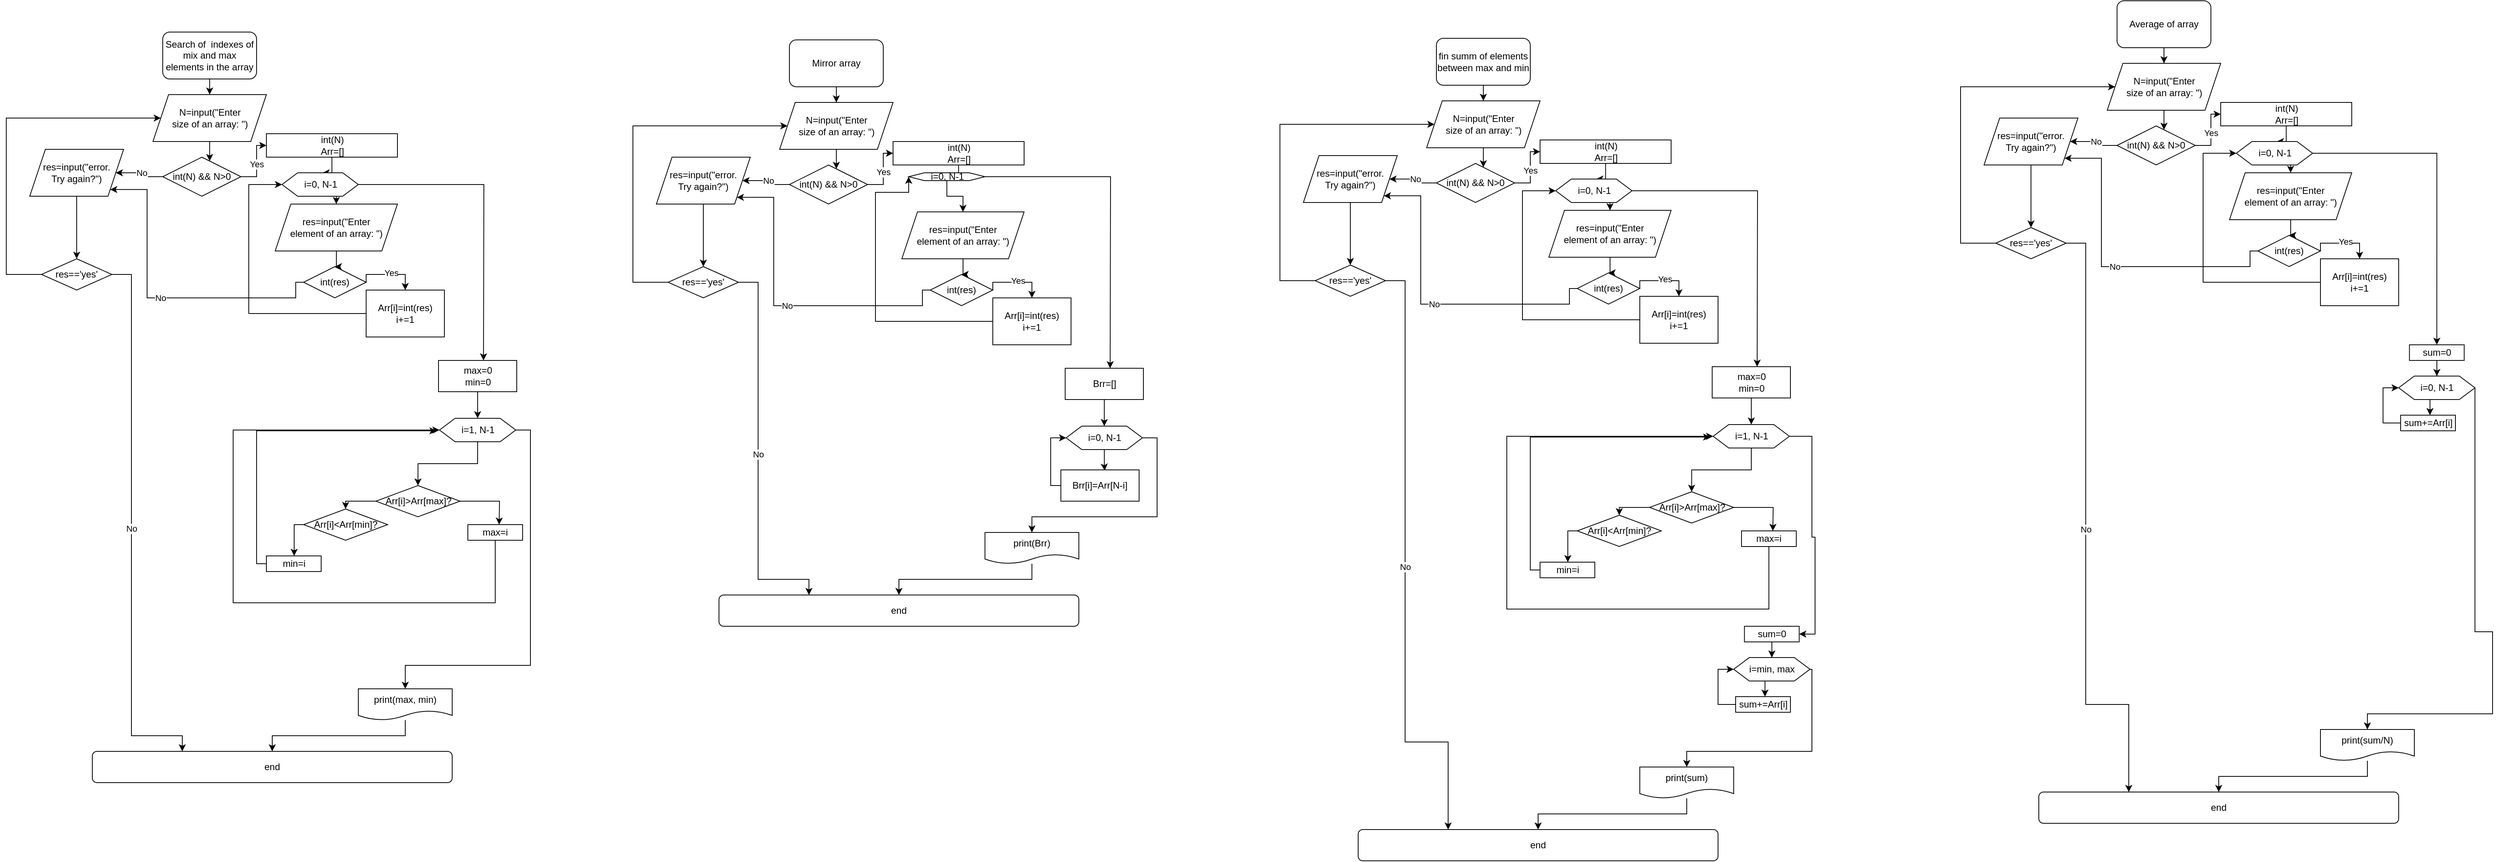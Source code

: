 <mxfile version="20.0.4" type="github">
  <diagram id="_PqSA9Pv_snBcvRDJ_t1" name="Page-1">
    <mxGraphModel dx="462" dy="904" grid="1" gridSize="10" guides="1" tooltips="1" connect="1" arrows="1" fold="1" page="1" pageScale="1" pageWidth="827" pageHeight="1169" math="0" shadow="0">
      <root>
        <mxCell id="0" />
        <mxCell id="1" parent="0" />
        <mxCell id="c1LPF4VAhOiQwFTTLrdH-11" style="edgeStyle=orthogonalEdgeStyle;rounded=0;orthogonalLoop=1;jettySize=auto;html=1;entryX=0.5;entryY=0;entryDx=0;entryDy=0;" edge="1" parent="1" source="c1LPF4VAhOiQwFTTLrdH-1" target="c1LPF4VAhOiQwFTTLrdH-2">
          <mxGeometry relative="1" as="geometry" />
        </mxCell>
        <mxCell id="c1LPF4VAhOiQwFTTLrdH-1" value="Search of&amp;nbsp; indexes of mix and max elements in the array" style="rounded=1;whiteSpace=wrap;html=1;" vertex="1" parent="1">
          <mxGeometry x="282" y="60" width="120" height="60" as="geometry" />
        </mxCell>
        <mxCell id="c1LPF4VAhOiQwFTTLrdH-6" value="" style="edgeStyle=orthogonalEdgeStyle;rounded=0;orthogonalLoop=1;jettySize=auto;html=1;" edge="1" parent="1" source="c1LPF4VAhOiQwFTTLrdH-2" target="c1LPF4VAhOiQwFTTLrdH-5">
          <mxGeometry relative="1" as="geometry">
            <Array as="points">
              <mxPoint x="342" y="210" />
              <mxPoint x="342" y="210" />
            </Array>
          </mxGeometry>
        </mxCell>
        <mxCell id="c1LPF4VAhOiQwFTTLrdH-2" value="N=input(&quot;Enter &lt;br&gt;size of an array: &quot;)" style="shape=parallelogram;perimeter=parallelogramPerimeter;whiteSpace=wrap;html=1;fixedSize=1;" vertex="1" parent="1">
          <mxGeometry x="269.5" y="140" width="145" height="60" as="geometry" />
        </mxCell>
        <mxCell id="c1LPF4VAhOiQwFTTLrdH-9" style="edgeStyle=orthogonalEdgeStyle;rounded=0;orthogonalLoop=1;jettySize=auto;html=1;entryX=0.5;entryY=0;entryDx=0;entryDy=0;" edge="1" parent="1" source="c1LPF4VAhOiQwFTTLrdH-3" target="c1LPF4VAhOiQwFTTLrdH-4">
          <mxGeometry relative="1" as="geometry" />
        </mxCell>
        <mxCell id="c1LPF4VAhOiQwFTTLrdH-3" value="res=input(&quot;error. &lt;br&gt;Try again?&quot;)" style="shape=parallelogram;perimeter=parallelogramPerimeter;whiteSpace=wrap;html=1;fixedSize=1;" vertex="1" parent="1">
          <mxGeometry x="112" y="210" width="120" height="60" as="geometry" />
        </mxCell>
        <mxCell id="c1LPF4VAhOiQwFTTLrdH-10" style="edgeStyle=orthogonalEdgeStyle;rounded=0;orthogonalLoop=1;jettySize=auto;html=1;entryX=0;entryY=0.5;entryDx=0;entryDy=0;" edge="1" parent="1" source="c1LPF4VAhOiQwFTTLrdH-4" target="c1LPF4VAhOiQwFTTLrdH-2">
          <mxGeometry relative="1" as="geometry">
            <Array as="points">
              <mxPoint x="82" y="370" />
              <mxPoint x="82" y="170" />
            </Array>
          </mxGeometry>
        </mxCell>
        <mxCell id="c1LPF4VAhOiQwFTTLrdH-63" value="No" style="edgeStyle=orthogonalEdgeStyle;rounded=0;orthogonalLoop=1;jettySize=auto;html=1;entryX=0.25;entryY=0;entryDx=0;entryDy=0;exitX=1;exitY=0.5;exitDx=0;exitDy=0;" edge="1" parent="1" source="c1LPF4VAhOiQwFTTLrdH-4" target="c1LPF4VAhOiQwFTTLrdH-60">
          <mxGeometry relative="1" as="geometry">
            <mxPoint x="242.0" y="940" as="targetPoint" />
            <Array as="points">
              <mxPoint x="242" y="370" />
              <mxPoint x="242" y="960" />
            </Array>
          </mxGeometry>
        </mxCell>
        <mxCell id="c1LPF4VAhOiQwFTTLrdH-4" value="res==&#39;yes&#39;" style="rhombus;whiteSpace=wrap;html=1;" vertex="1" parent="1">
          <mxGeometry x="127" y="350" width="90" height="40" as="geometry" />
        </mxCell>
        <mxCell id="c1LPF4VAhOiQwFTTLrdH-7" value="No" style="edgeStyle=orthogonalEdgeStyle;rounded=0;orthogonalLoop=1;jettySize=auto;html=1;entryX=1;entryY=0.5;entryDx=0;entryDy=0;" edge="1" parent="1" source="c1LPF4VAhOiQwFTTLrdH-5" target="c1LPF4VAhOiQwFTTLrdH-3">
          <mxGeometry relative="1" as="geometry" />
        </mxCell>
        <mxCell id="c1LPF4VAhOiQwFTTLrdH-13" value="Yes" style="edgeStyle=orthogonalEdgeStyle;rounded=0;orthogonalLoop=1;jettySize=auto;html=1;entryX=0;entryY=0.5;entryDx=0;entryDy=0;" edge="1" parent="1" source="c1LPF4VAhOiQwFTTLrdH-5" target="c1LPF4VAhOiQwFTTLrdH-12">
          <mxGeometry relative="1" as="geometry" />
        </mxCell>
        <mxCell id="c1LPF4VAhOiQwFTTLrdH-5" value="int(N) &amp;amp;&amp;amp; N&amp;gt;0" style="rhombus;whiteSpace=wrap;html=1;" vertex="1" parent="1">
          <mxGeometry x="282" y="220" width="100" height="50" as="geometry" />
        </mxCell>
        <mxCell id="c1LPF4VAhOiQwFTTLrdH-46" style="edgeStyle=orthogonalEdgeStyle;rounded=0;orthogonalLoop=1;jettySize=auto;html=1;entryX=0.531;entryY=0.032;entryDx=0;entryDy=0;entryPerimeter=0;" edge="1" parent="1" source="c1LPF4VAhOiQwFTTLrdH-12" target="c1LPF4VAhOiQwFTTLrdH-45">
          <mxGeometry relative="1" as="geometry" />
        </mxCell>
        <mxCell id="c1LPF4VAhOiQwFTTLrdH-12" value="int(N)&lt;br&gt;Arr=[]" style="rounded=0;whiteSpace=wrap;html=1;" vertex="1" parent="1">
          <mxGeometry x="414.5" y="190" width="167.5" height="30" as="geometry" />
        </mxCell>
        <mxCell id="c1LPF4VAhOiQwFTTLrdH-23" value="" style="edgeStyle=orthogonalEdgeStyle;rounded=0;orthogonalLoop=1;jettySize=auto;html=1;" edge="1" parent="1" source="c1LPF4VAhOiQwFTTLrdH-15" target="c1LPF4VAhOiQwFTTLrdH-22">
          <mxGeometry relative="1" as="geometry" />
        </mxCell>
        <mxCell id="c1LPF4VAhOiQwFTTLrdH-15" value="res=input(&quot;Enter &lt;br&gt;element of an array: &quot;)" style="shape=parallelogram;perimeter=parallelogramPerimeter;whiteSpace=wrap;html=1;fixedSize=1;" vertex="1" parent="1">
          <mxGeometry x="425.75" y="280" width="156.25" height="60" as="geometry" />
        </mxCell>
        <mxCell id="c1LPF4VAhOiQwFTTLrdH-29" style="edgeStyle=orthogonalEdgeStyle;rounded=0;orthogonalLoop=1;jettySize=auto;html=1;entryX=0.5;entryY=0;entryDx=0;entryDy=0;exitX=1;exitY=0.5;exitDx=0;exitDy=0;" edge="1" parent="1" source="c1LPF4VAhOiQwFTTLrdH-22" target="c1LPF4VAhOiQwFTTLrdH-27">
          <mxGeometry relative="1" as="geometry">
            <Array as="points">
              <mxPoint x="542" y="370" />
              <mxPoint x="592" y="370" />
            </Array>
          </mxGeometry>
        </mxCell>
        <mxCell id="c1LPF4VAhOiQwFTTLrdH-41" value="Yes" style="edgeLabel;html=1;align=center;verticalAlign=middle;resizable=0;points=[];" vertex="1" connectable="0" parent="c1LPF4VAhOiQwFTTLrdH-29">
          <mxGeometry x="0.071" y="3" relative="1" as="geometry">
            <mxPoint x="-1" y="1" as="offset" />
          </mxGeometry>
        </mxCell>
        <mxCell id="c1LPF4VAhOiQwFTTLrdH-40" value="No" style="edgeStyle=orthogonalEdgeStyle;rounded=0;orthogonalLoop=1;jettySize=auto;html=1;entryX=1;entryY=1;entryDx=0;entryDy=0;exitX=0;exitY=0.5;exitDx=0;exitDy=0;" edge="1" parent="1" source="c1LPF4VAhOiQwFTTLrdH-22" target="c1LPF4VAhOiQwFTTLrdH-3">
          <mxGeometry relative="1" as="geometry">
            <Array as="points">
              <mxPoint x="452" y="380" />
              <mxPoint x="452" y="400" />
              <mxPoint x="262" y="400" />
              <mxPoint x="262" y="261" />
            </Array>
          </mxGeometry>
        </mxCell>
        <mxCell id="c1LPF4VAhOiQwFTTLrdH-22" value="int(res)" style="rhombus;whiteSpace=wrap;html=1;" vertex="1" parent="1">
          <mxGeometry x="462" y="360" width="80" height="40" as="geometry" />
        </mxCell>
        <mxCell id="c1LPF4VAhOiQwFTTLrdH-31" value="" style="edgeStyle=orthogonalEdgeStyle;rounded=0;orthogonalLoop=1;jettySize=auto;html=1;entryX=0;entryY=0.5;entryDx=0;entryDy=0;" edge="1" parent="1" source="c1LPF4VAhOiQwFTTLrdH-27" target="c1LPF4VAhOiQwFTTLrdH-45">
          <mxGeometry relative="1" as="geometry">
            <mxPoint x="654.5" y="460.0" as="targetPoint" />
            <Array as="points">
              <mxPoint x="392" y="420" />
              <mxPoint x="392" y="255" />
            </Array>
          </mxGeometry>
        </mxCell>
        <mxCell id="c1LPF4VAhOiQwFTTLrdH-27" value="Arr[i]=int(res)&lt;br&gt;i+=1" style="rounded=0;whiteSpace=wrap;html=1;" vertex="1" parent="1">
          <mxGeometry x="542" y="390" width="100" height="60" as="geometry" />
        </mxCell>
        <mxCell id="c1LPF4VAhOiQwFTTLrdH-38" style="edgeStyle=orthogonalEdgeStyle;rounded=0;orthogonalLoop=1;jettySize=auto;html=1;entryX=0.5;entryY=0;entryDx=0;entryDy=0;exitX=0.5;exitY=1;exitDx=0;exitDy=0;" edge="1" parent="1" source="c1LPF4VAhOiQwFTTLrdH-50" target="c1LPF4VAhOiQwFTTLrdH-34">
          <mxGeometry relative="1" as="geometry">
            <mxPoint x="594.471" y="590.0" as="sourcePoint" />
          </mxGeometry>
        </mxCell>
        <mxCell id="c1LPF4VAhOiQwFTTLrdH-52" style="edgeStyle=orthogonalEdgeStyle;rounded=0;orthogonalLoop=1;jettySize=auto;html=1;" edge="1" parent="1" source="c1LPF4VAhOiQwFTTLrdH-34">
          <mxGeometry relative="1" as="geometry">
            <mxPoint x="712.0" y="690.0" as="targetPoint" />
          </mxGeometry>
        </mxCell>
        <mxCell id="c1LPF4VAhOiQwFTTLrdH-56" style="edgeStyle=orthogonalEdgeStyle;rounded=0;orthogonalLoop=1;jettySize=auto;html=1;entryX=0.5;entryY=0;entryDx=0;entryDy=0;" edge="1" parent="1" source="c1LPF4VAhOiQwFTTLrdH-34" target="c1LPF4VAhOiQwFTTLrdH-54">
          <mxGeometry relative="1" as="geometry">
            <Array as="points">
              <mxPoint x="516" y="660" />
            </Array>
          </mxGeometry>
        </mxCell>
        <mxCell id="c1LPF4VAhOiQwFTTLrdH-34" value="Arr[i]&amp;gt;Arr[max]?" style="rhombus;whiteSpace=wrap;html=1;" vertex="1" parent="1">
          <mxGeometry x="554.5" y="640" width="107.5" height="40" as="geometry" />
        </mxCell>
        <mxCell id="c1LPF4VAhOiQwFTTLrdH-51" style="edgeStyle=orthogonalEdgeStyle;rounded=0;orthogonalLoop=1;jettySize=auto;html=1;entryX=0.5;entryY=0;entryDx=0;entryDy=0;" edge="1" parent="1" source="c1LPF4VAhOiQwFTTLrdH-35" target="c1LPF4VAhOiQwFTTLrdH-50">
          <mxGeometry relative="1" as="geometry" />
        </mxCell>
        <mxCell id="c1LPF4VAhOiQwFTTLrdH-35" value="max=0&lt;br&gt;min=0" style="rounded=0;whiteSpace=wrap;html=1;" vertex="1" parent="1">
          <mxGeometry x="634.5" y="480" width="100" height="40" as="geometry" />
        </mxCell>
        <mxCell id="c1LPF4VAhOiQwFTTLrdH-48" style="edgeStyle=orthogonalEdgeStyle;rounded=0;orthogonalLoop=1;jettySize=auto;html=1;entryX=0.5;entryY=0;entryDx=0;entryDy=0;exitX=0.5;exitY=1;exitDx=0;exitDy=0;" edge="1" parent="1" source="c1LPF4VAhOiQwFTTLrdH-45" target="c1LPF4VAhOiQwFTTLrdH-15">
          <mxGeometry relative="1" as="geometry" />
        </mxCell>
        <mxCell id="c1LPF4VAhOiQwFTTLrdH-49" style="edgeStyle=orthogonalEdgeStyle;rounded=0;orthogonalLoop=1;jettySize=auto;html=1;" edge="1" parent="1" source="c1LPF4VAhOiQwFTTLrdH-45">
          <mxGeometry relative="1" as="geometry">
            <mxPoint x="692.0" y="480.0" as="targetPoint" />
          </mxGeometry>
        </mxCell>
        <mxCell id="c1LPF4VAhOiQwFTTLrdH-45" value="i=0, N-1" style="shape=hexagon;perimeter=hexagonPerimeter2;whiteSpace=wrap;html=1;fixedSize=1;" vertex="1" parent="1">
          <mxGeometry x="434.5" y="240" width="97.5" height="30" as="geometry" />
        </mxCell>
        <mxCell id="c1LPF4VAhOiQwFTTLrdH-62" style="edgeStyle=orthogonalEdgeStyle;rounded=0;orthogonalLoop=1;jettySize=auto;html=1;entryX=0.5;entryY=0;entryDx=0;entryDy=0;" edge="1" parent="1" source="c1LPF4VAhOiQwFTTLrdH-50" target="c1LPF4VAhOiQwFTTLrdH-61">
          <mxGeometry relative="1" as="geometry">
            <Array as="points">
              <mxPoint x="752" y="569" />
              <mxPoint x="752" y="870" />
            </Array>
          </mxGeometry>
        </mxCell>
        <mxCell id="c1LPF4VAhOiQwFTTLrdH-50" value="i=1, N-1" style="shape=hexagon;perimeter=hexagonPerimeter2;whiteSpace=wrap;html=1;fixedSize=1;" vertex="1" parent="1">
          <mxGeometry x="635.75" y="554" width="97.5" height="30" as="geometry" />
        </mxCell>
        <mxCell id="c1LPF4VAhOiQwFTTLrdH-58" style="edgeStyle=orthogonalEdgeStyle;rounded=0;orthogonalLoop=1;jettySize=auto;html=1;entryX=0;entryY=0.5;entryDx=0;entryDy=0;" edge="1" parent="1" source="c1LPF4VAhOiQwFTTLrdH-53" target="c1LPF4VAhOiQwFTTLrdH-50">
          <mxGeometry relative="1" as="geometry">
            <Array as="points">
              <mxPoint x="707" y="790" />
              <mxPoint x="372" y="790" />
              <mxPoint x="372" y="569" />
            </Array>
          </mxGeometry>
        </mxCell>
        <mxCell id="c1LPF4VAhOiQwFTTLrdH-53" value="max=i" style="rounded=0;whiteSpace=wrap;html=1;" vertex="1" parent="1">
          <mxGeometry x="672" y="690" width="70" height="20" as="geometry" />
        </mxCell>
        <mxCell id="c1LPF4VAhOiQwFTTLrdH-57" style="edgeStyle=orthogonalEdgeStyle;rounded=0;orthogonalLoop=1;jettySize=auto;html=1;entryX=0.5;entryY=0;entryDx=0;entryDy=0;" edge="1" parent="1" source="c1LPF4VAhOiQwFTTLrdH-54" target="c1LPF4VAhOiQwFTTLrdH-55">
          <mxGeometry relative="1" as="geometry">
            <Array as="points">
              <mxPoint x="450" y="690" />
              <mxPoint x="450" y="730" />
            </Array>
          </mxGeometry>
        </mxCell>
        <mxCell id="c1LPF4VAhOiQwFTTLrdH-54" value="Arr[i]&amp;lt;Arr[min]?" style="rhombus;whiteSpace=wrap;html=1;" vertex="1" parent="1">
          <mxGeometry x="462" y="670" width="107.5" height="40" as="geometry" />
        </mxCell>
        <mxCell id="c1LPF4VAhOiQwFTTLrdH-59" style="edgeStyle=orthogonalEdgeStyle;rounded=0;orthogonalLoop=1;jettySize=auto;html=1;" edge="1" parent="1" source="c1LPF4VAhOiQwFTTLrdH-55">
          <mxGeometry relative="1" as="geometry">
            <mxPoint x="632" y="570" as="targetPoint" />
            <Array as="points">
              <mxPoint x="402" y="740" />
              <mxPoint x="402" y="570" />
            </Array>
          </mxGeometry>
        </mxCell>
        <mxCell id="c1LPF4VAhOiQwFTTLrdH-55" value="min=i" style="rounded=0;whiteSpace=wrap;html=1;" vertex="1" parent="1">
          <mxGeometry x="414.5" y="730" width="70" height="20" as="geometry" />
        </mxCell>
        <mxCell id="c1LPF4VAhOiQwFTTLrdH-60" value="end" style="rounded=1;whiteSpace=wrap;html=1;fontSize=12;glass=0;strokeWidth=1;shadow=0;" vertex="1" parent="1">
          <mxGeometry x="192" y="980" width="460" height="40" as="geometry" />
        </mxCell>
        <mxCell id="c1LPF4VAhOiQwFTTLrdH-64" style="edgeStyle=orthogonalEdgeStyle;rounded=0;orthogonalLoop=1;jettySize=auto;html=1;" edge="1" parent="1" source="c1LPF4VAhOiQwFTTLrdH-61" target="c1LPF4VAhOiQwFTTLrdH-60">
          <mxGeometry relative="1" as="geometry" />
        </mxCell>
        <mxCell id="c1LPF4VAhOiQwFTTLrdH-61" value="print(max, min)" style="shape=document;whiteSpace=wrap;html=1;boundedLbl=1;" vertex="1" parent="1">
          <mxGeometry x="532" y="900" width="120" height="40" as="geometry" />
        </mxCell>
        <mxCell id="c1LPF4VAhOiQwFTTLrdH-65" style="edgeStyle=orthogonalEdgeStyle;rounded=0;orthogonalLoop=1;jettySize=auto;html=1;entryX=0.5;entryY=0;entryDx=0;entryDy=0;" edge="1" parent="1" source="c1LPF4VAhOiQwFTTLrdH-66" target="c1LPF4VAhOiQwFTTLrdH-68">
          <mxGeometry relative="1" as="geometry" />
        </mxCell>
        <mxCell id="c1LPF4VAhOiQwFTTLrdH-66" value="Mirror array" style="rounded=1;whiteSpace=wrap;html=1;" vertex="1" parent="1">
          <mxGeometry x="1083" y="70" width="120" height="60" as="geometry" />
        </mxCell>
        <mxCell id="c1LPF4VAhOiQwFTTLrdH-67" value="" style="edgeStyle=orthogonalEdgeStyle;rounded=0;orthogonalLoop=1;jettySize=auto;html=1;" edge="1" parent="1" source="c1LPF4VAhOiQwFTTLrdH-68" target="c1LPF4VAhOiQwFTTLrdH-76">
          <mxGeometry relative="1" as="geometry">
            <Array as="points">
              <mxPoint x="1143" y="220" />
              <mxPoint x="1143" y="220" />
            </Array>
          </mxGeometry>
        </mxCell>
        <mxCell id="c1LPF4VAhOiQwFTTLrdH-68" value="N=input(&quot;Enter &lt;br&gt;size of an array: &quot;)" style="shape=parallelogram;perimeter=parallelogramPerimeter;whiteSpace=wrap;html=1;fixedSize=1;" vertex="1" parent="1">
          <mxGeometry x="1070.5" y="150" width="145" height="60" as="geometry" />
        </mxCell>
        <mxCell id="c1LPF4VAhOiQwFTTLrdH-69" style="edgeStyle=orthogonalEdgeStyle;rounded=0;orthogonalLoop=1;jettySize=auto;html=1;entryX=0.5;entryY=0;entryDx=0;entryDy=0;" edge="1" parent="1" source="c1LPF4VAhOiQwFTTLrdH-70" target="c1LPF4VAhOiQwFTTLrdH-73">
          <mxGeometry relative="1" as="geometry" />
        </mxCell>
        <mxCell id="c1LPF4VAhOiQwFTTLrdH-70" value="res=input(&quot;error. &lt;br&gt;Try again?&quot;)" style="shape=parallelogram;perimeter=parallelogramPerimeter;whiteSpace=wrap;html=1;fixedSize=1;" vertex="1" parent="1">
          <mxGeometry x="913" y="220" width="120" height="60" as="geometry" />
        </mxCell>
        <mxCell id="c1LPF4VAhOiQwFTTLrdH-71" style="edgeStyle=orthogonalEdgeStyle;rounded=0;orthogonalLoop=1;jettySize=auto;html=1;entryX=0;entryY=0.5;entryDx=0;entryDy=0;" edge="1" parent="1" source="c1LPF4VAhOiQwFTTLrdH-73" target="c1LPF4VAhOiQwFTTLrdH-68">
          <mxGeometry relative="1" as="geometry">
            <Array as="points">
              <mxPoint x="883" y="380" />
              <mxPoint x="883" y="180" />
            </Array>
          </mxGeometry>
        </mxCell>
        <mxCell id="c1LPF4VAhOiQwFTTLrdH-72" value="No" style="edgeStyle=orthogonalEdgeStyle;rounded=0;orthogonalLoop=1;jettySize=auto;html=1;entryX=0.25;entryY=0;entryDx=0;entryDy=0;exitX=1;exitY=0.5;exitDx=0;exitDy=0;" edge="1" parent="1" source="c1LPF4VAhOiQwFTTLrdH-73" target="c1LPF4VAhOiQwFTTLrdH-104">
          <mxGeometry relative="1" as="geometry">
            <mxPoint x="1043" y="950" as="targetPoint" />
            <Array as="points">
              <mxPoint x="1043" y="380" />
              <mxPoint x="1043" y="760" />
              <mxPoint x="1108" y="760" />
            </Array>
          </mxGeometry>
        </mxCell>
        <mxCell id="c1LPF4VAhOiQwFTTLrdH-73" value="res==&#39;yes&#39;" style="rhombus;whiteSpace=wrap;html=1;" vertex="1" parent="1">
          <mxGeometry x="928" y="360" width="90" height="40" as="geometry" />
        </mxCell>
        <mxCell id="c1LPF4VAhOiQwFTTLrdH-74" value="No" style="edgeStyle=orthogonalEdgeStyle;rounded=0;orthogonalLoop=1;jettySize=auto;html=1;entryX=1;entryY=0.5;entryDx=0;entryDy=0;" edge="1" parent="1" source="c1LPF4VAhOiQwFTTLrdH-76" target="c1LPF4VAhOiQwFTTLrdH-70">
          <mxGeometry relative="1" as="geometry" />
        </mxCell>
        <mxCell id="c1LPF4VAhOiQwFTTLrdH-75" value="Yes" style="edgeStyle=orthogonalEdgeStyle;rounded=0;orthogonalLoop=1;jettySize=auto;html=1;entryX=0;entryY=0.5;entryDx=0;entryDy=0;" edge="1" parent="1" source="c1LPF4VAhOiQwFTTLrdH-76" target="c1LPF4VAhOiQwFTTLrdH-78">
          <mxGeometry relative="1" as="geometry" />
        </mxCell>
        <mxCell id="c1LPF4VAhOiQwFTTLrdH-76" value="int(N) &amp;amp;&amp;amp; N&amp;gt;0" style="rhombus;whiteSpace=wrap;html=1;" vertex="1" parent="1">
          <mxGeometry x="1083" y="230" width="100" height="50" as="geometry" />
        </mxCell>
        <mxCell id="c1LPF4VAhOiQwFTTLrdH-77" style="edgeStyle=orthogonalEdgeStyle;rounded=0;orthogonalLoop=1;jettySize=auto;html=1;entryX=0.531;entryY=0.032;entryDx=0;entryDy=0;entryPerimeter=0;" edge="1" parent="1" source="c1LPF4VAhOiQwFTTLrdH-78" target="c1LPF4VAhOiQwFTTLrdH-95">
          <mxGeometry relative="1" as="geometry" />
        </mxCell>
        <mxCell id="c1LPF4VAhOiQwFTTLrdH-78" value="int(N)&lt;br&gt;Arr=[]" style="rounded=0;whiteSpace=wrap;html=1;" vertex="1" parent="1">
          <mxGeometry x="1215.5" y="200" width="167.5" height="30" as="geometry" />
        </mxCell>
        <mxCell id="c1LPF4VAhOiQwFTTLrdH-79" value="" style="edgeStyle=orthogonalEdgeStyle;rounded=0;orthogonalLoop=1;jettySize=auto;html=1;" edge="1" parent="1" source="c1LPF4VAhOiQwFTTLrdH-80" target="c1LPF4VAhOiQwFTTLrdH-84">
          <mxGeometry relative="1" as="geometry" />
        </mxCell>
        <mxCell id="c1LPF4VAhOiQwFTTLrdH-80" value="res=input(&quot;Enter &lt;br&gt;element of an array: &quot;)" style="shape=parallelogram;perimeter=parallelogramPerimeter;whiteSpace=wrap;html=1;fixedSize=1;" vertex="1" parent="1">
          <mxGeometry x="1226.75" y="290" width="156.25" height="60" as="geometry" />
        </mxCell>
        <mxCell id="c1LPF4VAhOiQwFTTLrdH-81" style="edgeStyle=orthogonalEdgeStyle;rounded=0;orthogonalLoop=1;jettySize=auto;html=1;entryX=0.5;entryY=0;entryDx=0;entryDy=0;exitX=1;exitY=0.5;exitDx=0;exitDy=0;" edge="1" parent="1" source="c1LPF4VAhOiQwFTTLrdH-84" target="c1LPF4VAhOiQwFTTLrdH-86">
          <mxGeometry relative="1" as="geometry">
            <Array as="points">
              <mxPoint x="1343" y="380" />
              <mxPoint x="1393" y="380" />
            </Array>
          </mxGeometry>
        </mxCell>
        <mxCell id="c1LPF4VAhOiQwFTTLrdH-82" value="Yes" style="edgeLabel;html=1;align=center;verticalAlign=middle;resizable=0;points=[];" vertex="1" connectable="0" parent="c1LPF4VAhOiQwFTTLrdH-81">
          <mxGeometry x="0.071" y="3" relative="1" as="geometry">
            <mxPoint x="-1" y="1" as="offset" />
          </mxGeometry>
        </mxCell>
        <mxCell id="c1LPF4VAhOiQwFTTLrdH-83" value="No" style="edgeStyle=orthogonalEdgeStyle;rounded=0;orthogonalLoop=1;jettySize=auto;html=1;entryX=1;entryY=1;entryDx=0;entryDy=0;exitX=0;exitY=0.5;exitDx=0;exitDy=0;" edge="1" parent="1" source="c1LPF4VAhOiQwFTTLrdH-84" target="c1LPF4VAhOiQwFTTLrdH-70">
          <mxGeometry relative="1" as="geometry">
            <Array as="points">
              <mxPoint x="1253" y="390" />
              <mxPoint x="1253" y="410" />
              <mxPoint x="1063" y="410" />
              <mxPoint x="1063" y="271" />
            </Array>
          </mxGeometry>
        </mxCell>
        <mxCell id="c1LPF4VAhOiQwFTTLrdH-84" value="int(res)" style="rhombus;whiteSpace=wrap;html=1;" vertex="1" parent="1">
          <mxGeometry x="1263" y="370" width="80" height="40" as="geometry" />
        </mxCell>
        <mxCell id="c1LPF4VAhOiQwFTTLrdH-85" value="" style="edgeStyle=orthogonalEdgeStyle;rounded=0;orthogonalLoop=1;jettySize=auto;html=1;entryX=0;entryY=0.5;entryDx=0;entryDy=0;" edge="1" parent="1" source="c1LPF4VAhOiQwFTTLrdH-86" target="c1LPF4VAhOiQwFTTLrdH-95">
          <mxGeometry relative="1" as="geometry">
            <mxPoint x="1455.5" y="470.0" as="targetPoint" />
            <Array as="points">
              <mxPoint x="1193" y="430" />
              <mxPoint x="1193" y="265" />
            </Array>
          </mxGeometry>
        </mxCell>
        <mxCell id="c1LPF4VAhOiQwFTTLrdH-86" value="Arr[i]=int(res)&lt;br&gt;i+=1" style="rounded=0;whiteSpace=wrap;html=1;" vertex="1" parent="1">
          <mxGeometry x="1343" y="400" width="100" height="60" as="geometry" />
        </mxCell>
        <mxCell id="c1LPF4VAhOiQwFTTLrdH-91" style="edgeStyle=orthogonalEdgeStyle;rounded=0;orthogonalLoop=1;jettySize=auto;html=1;entryX=0.5;entryY=0;entryDx=0;entryDy=0;" edge="1" parent="1" source="c1LPF4VAhOiQwFTTLrdH-92" target="c1LPF4VAhOiQwFTTLrdH-97">
          <mxGeometry relative="1" as="geometry" />
        </mxCell>
        <mxCell id="c1LPF4VAhOiQwFTTLrdH-92" value="Brr=[]" style="rounded=0;whiteSpace=wrap;html=1;" vertex="1" parent="1">
          <mxGeometry x="1435.5" y="490" width="100" height="40" as="geometry" />
        </mxCell>
        <mxCell id="c1LPF4VAhOiQwFTTLrdH-93" style="edgeStyle=orthogonalEdgeStyle;rounded=0;orthogonalLoop=1;jettySize=auto;html=1;entryX=0.5;entryY=0;entryDx=0;entryDy=0;exitX=0.5;exitY=1;exitDx=0;exitDy=0;" edge="1" parent="1" source="c1LPF4VAhOiQwFTTLrdH-95" target="c1LPF4VAhOiQwFTTLrdH-80">
          <mxGeometry relative="1" as="geometry" />
        </mxCell>
        <mxCell id="c1LPF4VAhOiQwFTTLrdH-94" style="edgeStyle=orthogonalEdgeStyle;rounded=0;orthogonalLoop=1;jettySize=auto;html=1;" edge="1" parent="1" source="c1LPF4VAhOiQwFTTLrdH-95">
          <mxGeometry relative="1" as="geometry">
            <mxPoint x="1493" y="490.0" as="targetPoint" />
          </mxGeometry>
        </mxCell>
        <mxCell id="c1LPF4VAhOiQwFTTLrdH-95" value="i=0, N-1" style="shape=hexagon;perimeter=hexagonPerimeter2;whiteSpace=wrap;html=1;fixedSize=1;" vertex="1" parent="1">
          <mxGeometry x="1235.5" y="240" width="97.5" height="10" as="geometry" />
        </mxCell>
        <mxCell id="c1LPF4VAhOiQwFTTLrdH-96" style="edgeStyle=orthogonalEdgeStyle;rounded=0;orthogonalLoop=1;jettySize=auto;html=1;entryX=0.5;entryY=0;entryDx=0;entryDy=0;" edge="1" parent="1" source="c1LPF4VAhOiQwFTTLrdH-97" target="c1LPF4VAhOiQwFTTLrdH-106">
          <mxGeometry relative="1" as="geometry">
            <Array as="points">
              <mxPoint x="1553" y="579" />
              <mxPoint x="1553" y="680" />
              <mxPoint x="1393" y="680" />
            </Array>
          </mxGeometry>
        </mxCell>
        <mxCell id="c1LPF4VAhOiQwFTTLrdH-111" style="edgeStyle=orthogonalEdgeStyle;rounded=0;orthogonalLoop=1;jettySize=auto;html=1;entryX=0.56;entryY=0.025;entryDx=0;entryDy=0;entryPerimeter=0;" edge="1" parent="1" source="c1LPF4VAhOiQwFTTLrdH-97" target="c1LPF4VAhOiQwFTTLrdH-108">
          <mxGeometry relative="1" as="geometry" />
        </mxCell>
        <mxCell id="c1LPF4VAhOiQwFTTLrdH-97" value="i=0, N-1" style="shape=hexagon;perimeter=hexagonPerimeter2;whiteSpace=wrap;html=1;fixedSize=1;" vertex="1" parent="1">
          <mxGeometry x="1436.75" y="564" width="97.5" height="30" as="geometry" />
        </mxCell>
        <mxCell id="c1LPF4VAhOiQwFTTLrdH-104" value="end" style="rounded=1;whiteSpace=wrap;html=1;fontSize=12;glass=0;strokeWidth=1;shadow=0;" vertex="1" parent="1">
          <mxGeometry x="993" y="780" width="460" height="40" as="geometry" />
        </mxCell>
        <mxCell id="c1LPF4VAhOiQwFTTLrdH-105" style="edgeStyle=orthogonalEdgeStyle;rounded=0;orthogonalLoop=1;jettySize=auto;html=1;" edge="1" parent="1" source="c1LPF4VAhOiQwFTTLrdH-106" target="c1LPF4VAhOiQwFTTLrdH-104">
          <mxGeometry relative="1" as="geometry" />
        </mxCell>
        <mxCell id="c1LPF4VAhOiQwFTTLrdH-106" value="print(Brr)" style="shape=document;whiteSpace=wrap;html=1;boundedLbl=1;" vertex="1" parent="1">
          <mxGeometry x="1333" y="700" width="120" height="40" as="geometry" />
        </mxCell>
        <mxCell id="c1LPF4VAhOiQwFTTLrdH-110" style="edgeStyle=orthogonalEdgeStyle;rounded=0;orthogonalLoop=1;jettySize=auto;html=1;entryX=0;entryY=0.5;entryDx=0;entryDy=0;" edge="1" parent="1" source="c1LPF4VAhOiQwFTTLrdH-108" target="c1LPF4VAhOiQwFTTLrdH-97">
          <mxGeometry relative="1" as="geometry">
            <Array as="points">
              <mxPoint x="1417" y="640" />
              <mxPoint x="1417" y="579" />
            </Array>
          </mxGeometry>
        </mxCell>
        <mxCell id="c1LPF4VAhOiQwFTTLrdH-108" value="Brr[i]=Arr[N-i]" style="rounded=0;whiteSpace=wrap;html=1;" vertex="1" parent="1">
          <mxGeometry x="1430" y="620" width="100" height="40" as="geometry" />
        </mxCell>
        <mxCell id="c1LPF4VAhOiQwFTTLrdH-154" style="edgeStyle=orthogonalEdgeStyle;rounded=0;orthogonalLoop=1;jettySize=auto;html=1;entryX=0.5;entryY=0;entryDx=0;entryDy=0;" edge="1" parent="1" source="c1LPF4VAhOiQwFTTLrdH-155" target="c1LPF4VAhOiQwFTTLrdH-157">
          <mxGeometry relative="1" as="geometry" />
        </mxCell>
        <mxCell id="c1LPF4VAhOiQwFTTLrdH-155" value="fin summ of elements between max and min" style="rounded=1;whiteSpace=wrap;html=1;" vertex="1" parent="1">
          <mxGeometry x="1910" y="68" width="120" height="60" as="geometry" />
        </mxCell>
        <mxCell id="c1LPF4VAhOiQwFTTLrdH-156" value="" style="edgeStyle=orthogonalEdgeStyle;rounded=0;orthogonalLoop=1;jettySize=auto;html=1;" edge="1" parent="1" source="c1LPF4VAhOiQwFTTLrdH-157" target="c1LPF4VAhOiQwFTTLrdH-165">
          <mxGeometry relative="1" as="geometry">
            <Array as="points">
              <mxPoint x="1970" y="218" />
              <mxPoint x="1970" y="218" />
            </Array>
          </mxGeometry>
        </mxCell>
        <mxCell id="c1LPF4VAhOiQwFTTLrdH-157" value="N=input(&quot;Enter &lt;br&gt;size of an array: &quot;)" style="shape=parallelogram;perimeter=parallelogramPerimeter;whiteSpace=wrap;html=1;fixedSize=1;" vertex="1" parent="1">
          <mxGeometry x="1897.5" y="148" width="145" height="60" as="geometry" />
        </mxCell>
        <mxCell id="c1LPF4VAhOiQwFTTLrdH-158" style="edgeStyle=orthogonalEdgeStyle;rounded=0;orthogonalLoop=1;jettySize=auto;html=1;entryX=0.5;entryY=0;entryDx=0;entryDy=0;" edge="1" parent="1" source="c1LPF4VAhOiQwFTTLrdH-159" target="c1LPF4VAhOiQwFTTLrdH-162">
          <mxGeometry relative="1" as="geometry" />
        </mxCell>
        <mxCell id="c1LPF4VAhOiQwFTTLrdH-159" value="res=input(&quot;error. &lt;br&gt;Try again?&quot;)" style="shape=parallelogram;perimeter=parallelogramPerimeter;whiteSpace=wrap;html=1;fixedSize=1;" vertex="1" parent="1">
          <mxGeometry x="1740" y="218" width="120" height="60" as="geometry" />
        </mxCell>
        <mxCell id="c1LPF4VAhOiQwFTTLrdH-160" style="edgeStyle=orthogonalEdgeStyle;rounded=0;orthogonalLoop=1;jettySize=auto;html=1;entryX=0;entryY=0.5;entryDx=0;entryDy=0;" edge="1" parent="1" source="c1LPF4VAhOiQwFTTLrdH-162" target="c1LPF4VAhOiQwFTTLrdH-157">
          <mxGeometry relative="1" as="geometry">
            <Array as="points">
              <mxPoint x="1710" y="378" />
              <mxPoint x="1710" y="178" />
            </Array>
          </mxGeometry>
        </mxCell>
        <mxCell id="c1LPF4VAhOiQwFTTLrdH-161" value="No" style="edgeStyle=orthogonalEdgeStyle;rounded=0;orthogonalLoop=1;jettySize=auto;html=1;entryX=0.25;entryY=0;entryDx=0;entryDy=0;exitX=1;exitY=0.5;exitDx=0;exitDy=0;" edge="1" parent="1" source="c1LPF4VAhOiQwFTTLrdH-162" target="c1LPF4VAhOiQwFTTLrdH-193">
          <mxGeometry relative="1" as="geometry">
            <mxPoint x="1870" y="948" as="targetPoint" />
            <Array as="points">
              <mxPoint x="1870" y="378" />
              <mxPoint x="1870" y="968" />
            </Array>
          </mxGeometry>
        </mxCell>
        <mxCell id="c1LPF4VAhOiQwFTTLrdH-162" value="res==&#39;yes&#39;" style="rhombus;whiteSpace=wrap;html=1;" vertex="1" parent="1">
          <mxGeometry x="1755" y="358" width="90" height="40" as="geometry" />
        </mxCell>
        <mxCell id="c1LPF4VAhOiQwFTTLrdH-163" value="No" style="edgeStyle=orthogonalEdgeStyle;rounded=0;orthogonalLoop=1;jettySize=auto;html=1;entryX=1;entryY=0.5;entryDx=0;entryDy=0;" edge="1" parent="1" source="c1LPF4VAhOiQwFTTLrdH-165" target="c1LPF4VAhOiQwFTTLrdH-159">
          <mxGeometry relative="1" as="geometry" />
        </mxCell>
        <mxCell id="c1LPF4VAhOiQwFTTLrdH-164" value="Yes" style="edgeStyle=orthogonalEdgeStyle;rounded=0;orthogonalLoop=1;jettySize=auto;html=1;entryX=0;entryY=0.5;entryDx=0;entryDy=0;" edge="1" parent="1" source="c1LPF4VAhOiQwFTTLrdH-165" target="c1LPF4VAhOiQwFTTLrdH-167">
          <mxGeometry relative="1" as="geometry" />
        </mxCell>
        <mxCell id="c1LPF4VAhOiQwFTTLrdH-165" value="int(N) &amp;amp;&amp;amp; N&amp;gt;0" style="rhombus;whiteSpace=wrap;html=1;" vertex="1" parent="1">
          <mxGeometry x="1910" y="228" width="100" height="50" as="geometry" />
        </mxCell>
        <mxCell id="c1LPF4VAhOiQwFTTLrdH-166" style="edgeStyle=orthogonalEdgeStyle;rounded=0;orthogonalLoop=1;jettySize=auto;html=1;entryX=0.531;entryY=0.032;entryDx=0;entryDy=0;entryPerimeter=0;" edge="1" parent="1" source="c1LPF4VAhOiQwFTTLrdH-167" target="c1LPF4VAhOiQwFTTLrdH-184">
          <mxGeometry relative="1" as="geometry" />
        </mxCell>
        <mxCell id="c1LPF4VAhOiQwFTTLrdH-167" value="int(N)&lt;br&gt;Arr=[]" style="rounded=0;whiteSpace=wrap;html=1;" vertex="1" parent="1">
          <mxGeometry x="2042.5" y="198" width="167.5" height="30" as="geometry" />
        </mxCell>
        <mxCell id="c1LPF4VAhOiQwFTTLrdH-168" value="" style="edgeStyle=orthogonalEdgeStyle;rounded=0;orthogonalLoop=1;jettySize=auto;html=1;" edge="1" parent="1" source="c1LPF4VAhOiQwFTTLrdH-169" target="c1LPF4VAhOiQwFTTLrdH-173">
          <mxGeometry relative="1" as="geometry" />
        </mxCell>
        <mxCell id="c1LPF4VAhOiQwFTTLrdH-169" value="res=input(&quot;Enter &lt;br&gt;element of an array: &quot;)" style="shape=parallelogram;perimeter=parallelogramPerimeter;whiteSpace=wrap;html=1;fixedSize=1;" vertex="1" parent="1">
          <mxGeometry x="2053.75" y="288" width="156.25" height="60" as="geometry" />
        </mxCell>
        <mxCell id="c1LPF4VAhOiQwFTTLrdH-170" style="edgeStyle=orthogonalEdgeStyle;rounded=0;orthogonalLoop=1;jettySize=auto;html=1;entryX=0.5;entryY=0;entryDx=0;entryDy=0;exitX=1;exitY=0.5;exitDx=0;exitDy=0;" edge="1" parent="1" source="c1LPF4VAhOiQwFTTLrdH-173" target="c1LPF4VAhOiQwFTTLrdH-175">
          <mxGeometry relative="1" as="geometry">
            <Array as="points">
              <mxPoint x="2170" y="378" />
              <mxPoint x="2220" y="378" />
            </Array>
          </mxGeometry>
        </mxCell>
        <mxCell id="c1LPF4VAhOiQwFTTLrdH-171" value="Yes" style="edgeLabel;html=1;align=center;verticalAlign=middle;resizable=0;points=[];" vertex="1" connectable="0" parent="c1LPF4VAhOiQwFTTLrdH-170">
          <mxGeometry x="0.071" y="3" relative="1" as="geometry">
            <mxPoint x="-1" y="1" as="offset" />
          </mxGeometry>
        </mxCell>
        <mxCell id="c1LPF4VAhOiQwFTTLrdH-172" value="No" style="edgeStyle=orthogonalEdgeStyle;rounded=0;orthogonalLoop=1;jettySize=auto;html=1;entryX=1;entryY=1;entryDx=0;entryDy=0;exitX=0;exitY=0.5;exitDx=0;exitDy=0;" edge="1" parent="1" source="c1LPF4VAhOiQwFTTLrdH-173" target="c1LPF4VAhOiQwFTTLrdH-159">
          <mxGeometry relative="1" as="geometry">
            <Array as="points">
              <mxPoint x="2080" y="388" />
              <mxPoint x="2080" y="408" />
              <mxPoint x="1890" y="408" />
              <mxPoint x="1890" y="269" />
            </Array>
          </mxGeometry>
        </mxCell>
        <mxCell id="c1LPF4VAhOiQwFTTLrdH-173" value="int(res)" style="rhombus;whiteSpace=wrap;html=1;" vertex="1" parent="1">
          <mxGeometry x="2090" y="368" width="80" height="40" as="geometry" />
        </mxCell>
        <mxCell id="c1LPF4VAhOiQwFTTLrdH-174" value="" style="edgeStyle=orthogonalEdgeStyle;rounded=0;orthogonalLoop=1;jettySize=auto;html=1;entryX=0;entryY=0.5;entryDx=0;entryDy=0;" edge="1" parent="1" source="c1LPF4VAhOiQwFTTLrdH-175" target="c1LPF4VAhOiQwFTTLrdH-184">
          <mxGeometry relative="1" as="geometry">
            <mxPoint x="2282.5" y="468.0" as="targetPoint" />
            <Array as="points">
              <mxPoint x="2020" y="428" />
              <mxPoint x="2020" y="263" />
            </Array>
          </mxGeometry>
        </mxCell>
        <mxCell id="c1LPF4VAhOiQwFTTLrdH-175" value="Arr[i]=int(res)&lt;br&gt;i+=1" style="rounded=0;whiteSpace=wrap;html=1;" vertex="1" parent="1">
          <mxGeometry x="2170" y="398" width="100" height="60" as="geometry" />
        </mxCell>
        <mxCell id="c1LPF4VAhOiQwFTTLrdH-176" style="edgeStyle=orthogonalEdgeStyle;rounded=0;orthogonalLoop=1;jettySize=auto;html=1;entryX=0.5;entryY=0;entryDx=0;entryDy=0;exitX=0.5;exitY=1;exitDx=0;exitDy=0;" edge="1" parent="1" source="c1LPF4VAhOiQwFTTLrdH-186" target="c1LPF4VAhOiQwFTTLrdH-179">
          <mxGeometry relative="1" as="geometry">
            <mxPoint x="2222.471" y="598.0" as="sourcePoint" />
          </mxGeometry>
        </mxCell>
        <mxCell id="c1LPF4VAhOiQwFTTLrdH-177" style="edgeStyle=orthogonalEdgeStyle;rounded=0;orthogonalLoop=1;jettySize=auto;html=1;" edge="1" parent="1" source="c1LPF4VAhOiQwFTTLrdH-179">
          <mxGeometry relative="1" as="geometry">
            <mxPoint x="2340" y="698" as="targetPoint" />
          </mxGeometry>
        </mxCell>
        <mxCell id="c1LPF4VAhOiQwFTTLrdH-178" style="edgeStyle=orthogonalEdgeStyle;rounded=0;orthogonalLoop=1;jettySize=auto;html=1;entryX=0.5;entryY=0;entryDx=0;entryDy=0;" edge="1" parent="1" source="c1LPF4VAhOiQwFTTLrdH-179" target="c1LPF4VAhOiQwFTTLrdH-190">
          <mxGeometry relative="1" as="geometry">
            <Array as="points">
              <mxPoint x="2144" y="668" />
            </Array>
          </mxGeometry>
        </mxCell>
        <mxCell id="c1LPF4VAhOiQwFTTLrdH-179" value="Arr[i]&amp;gt;Arr[max]?" style="rhombus;whiteSpace=wrap;html=1;" vertex="1" parent="1">
          <mxGeometry x="2182.5" y="648" width="107.5" height="40" as="geometry" />
        </mxCell>
        <mxCell id="c1LPF4VAhOiQwFTTLrdH-180" style="edgeStyle=orthogonalEdgeStyle;rounded=0;orthogonalLoop=1;jettySize=auto;html=1;entryX=0.5;entryY=0;entryDx=0;entryDy=0;" edge="1" parent="1" source="c1LPF4VAhOiQwFTTLrdH-181" target="c1LPF4VAhOiQwFTTLrdH-186">
          <mxGeometry relative="1" as="geometry" />
        </mxCell>
        <mxCell id="c1LPF4VAhOiQwFTTLrdH-181" value="max=0&lt;br&gt;min=0" style="rounded=0;whiteSpace=wrap;html=1;" vertex="1" parent="1">
          <mxGeometry x="2262.5" y="488" width="100" height="40" as="geometry" />
        </mxCell>
        <mxCell id="c1LPF4VAhOiQwFTTLrdH-182" style="edgeStyle=orthogonalEdgeStyle;rounded=0;orthogonalLoop=1;jettySize=auto;html=1;entryX=0.5;entryY=0;entryDx=0;entryDy=0;exitX=0.5;exitY=1;exitDx=0;exitDy=0;" edge="1" parent="1" source="c1LPF4VAhOiQwFTTLrdH-184" target="c1LPF4VAhOiQwFTTLrdH-169">
          <mxGeometry relative="1" as="geometry" />
        </mxCell>
        <mxCell id="c1LPF4VAhOiQwFTTLrdH-183" style="edgeStyle=orthogonalEdgeStyle;rounded=0;orthogonalLoop=1;jettySize=auto;html=1;" edge="1" parent="1" source="c1LPF4VAhOiQwFTTLrdH-184">
          <mxGeometry relative="1" as="geometry">
            <mxPoint x="2320" y="488" as="targetPoint" />
          </mxGeometry>
        </mxCell>
        <mxCell id="c1LPF4VAhOiQwFTTLrdH-184" value="i=0, N-1" style="shape=hexagon;perimeter=hexagonPerimeter2;whiteSpace=wrap;html=1;fixedSize=1;" vertex="1" parent="1">
          <mxGeometry x="2062.5" y="248" width="97.5" height="30" as="geometry" />
        </mxCell>
        <mxCell id="c1LPF4VAhOiQwFTTLrdH-200" style="edgeStyle=orthogonalEdgeStyle;rounded=0;orthogonalLoop=1;jettySize=auto;html=1;entryX=1;entryY=0.5;entryDx=0;entryDy=0;" edge="1" parent="1" source="c1LPF4VAhOiQwFTTLrdH-186" target="c1LPF4VAhOiQwFTTLrdH-199">
          <mxGeometry relative="1" as="geometry">
            <Array as="points">
              <mxPoint x="2390" y="577" />
              <mxPoint x="2390" y="706" />
              <mxPoint x="2394" y="706" />
              <mxPoint x="2394" y="830" />
            </Array>
          </mxGeometry>
        </mxCell>
        <mxCell id="c1LPF4VAhOiQwFTTLrdH-186" value="i=1, N-1" style="shape=hexagon;perimeter=hexagonPerimeter2;whiteSpace=wrap;html=1;fixedSize=1;" vertex="1" parent="1">
          <mxGeometry x="2263.75" y="562" width="97.5" height="30" as="geometry" />
        </mxCell>
        <mxCell id="c1LPF4VAhOiQwFTTLrdH-187" style="edgeStyle=orthogonalEdgeStyle;rounded=0;orthogonalLoop=1;jettySize=auto;html=1;entryX=0;entryY=0.5;entryDx=0;entryDy=0;" edge="1" parent="1" source="c1LPF4VAhOiQwFTTLrdH-188" target="c1LPF4VAhOiQwFTTLrdH-186">
          <mxGeometry relative="1" as="geometry">
            <Array as="points">
              <mxPoint x="2335" y="798" />
              <mxPoint x="2000" y="798" />
              <mxPoint x="2000" y="577" />
            </Array>
          </mxGeometry>
        </mxCell>
        <mxCell id="c1LPF4VAhOiQwFTTLrdH-188" value="max=i" style="rounded=0;whiteSpace=wrap;html=1;" vertex="1" parent="1">
          <mxGeometry x="2300" y="698" width="70" height="20" as="geometry" />
        </mxCell>
        <mxCell id="c1LPF4VAhOiQwFTTLrdH-189" style="edgeStyle=orthogonalEdgeStyle;rounded=0;orthogonalLoop=1;jettySize=auto;html=1;entryX=0.5;entryY=0;entryDx=0;entryDy=0;" edge="1" parent="1" source="c1LPF4VAhOiQwFTTLrdH-190" target="c1LPF4VAhOiQwFTTLrdH-192">
          <mxGeometry relative="1" as="geometry">
            <Array as="points">
              <mxPoint x="2078" y="698" />
              <mxPoint x="2078" y="738" />
            </Array>
          </mxGeometry>
        </mxCell>
        <mxCell id="c1LPF4VAhOiQwFTTLrdH-190" value="Arr[i]&amp;lt;Arr[min]?" style="rhombus;whiteSpace=wrap;html=1;" vertex="1" parent="1">
          <mxGeometry x="2090" y="678" width="107.5" height="40" as="geometry" />
        </mxCell>
        <mxCell id="c1LPF4VAhOiQwFTTLrdH-191" style="edgeStyle=orthogonalEdgeStyle;rounded=0;orthogonalLoop=1;jettySize=auto;html=1;" edge="1" parent="1" source="c1LPF4VAhOiQwFTTLrdH-192">
          <mxGeometry relative="1" as="geometry">
            <mxPoint x="2260" y="578" as="targetPoint" />
            <Array as="points">
              <mxPoint x="2030" y="748" />
              <mxPoint x="2030" y="578" />
            </Array>
          </mxGeometry>
        </mxCell>
        <mxCell id="c1LPF4VAhOiQwFTTLrdH-192" value="min=i" style="rounded=0;whiteSpace=wrap;html=1;" vertex="1" parent="1">
          <mxGeometry x="2042.5" y="738" width="70" height="20" as="geometry" />
        </mxCell>
        <mxCell id="c1LPF4VAhOiQwFTTLrdH-193" value="end" style="rounded=1;whiteSpace=wrap;html=1;fontSize=12;glass=0;strokeWidth=1;shadow=0;" vertex="1" parent="1">
          <mxGeometry x="1810" y="1080" width="460" height="40" as="geometry" />
        </mxCell>
        <mxCell id="c1LPF4VAhOiQwFTTLrdH-194" style="edgeStyle=orthogonalEdgeStyle;rounded=0;orthogonalLoop=1;jettySize=auto;html=1;" edge="1" parent="1" source="c1LPF4VAhOiQwFTTLrdH-195" target="c1LPF4VAhOiQwFTTLrdH-193">
          <mxGeometry relative="1" as="geometry" />
        </mxCell>
        <mxCell id="c1LPF4VAhOiQwFTTLrdH-195" value="print(sum)" style="shape=document;whiteSpace=wrap;html=1;boundedLbl=1;" vertex="1" parent="1">
          <mxGeometry x="2170" y="1000" width="120" height="40" as="geometry" />
        </mxCell>
        <mxCell id="c1LPF4VAhOiQwFTTLrdH-197" style="edgeStyle=orthogonalEdgeStyle;rounded=0;orthogonalLoop=1;jettySize=auto;html=1;exitX=0.375;exitY=1;exitDx=0;exitDy=0;" edge="1" parent="1" source="c1LPF4VAhOiQwFTTLrdH-196">
          <mxGeometry relative="1" as="geometry">
            <mxPoint x="2330" y="910" as="targetPoint" />
          </mxGeometry>
        </mxCell>
        <mxCell id="c1LPF4VAhOiQwFTTLrdH-204" style="edgeStyle=orthogonalEdgeStyle;rounded=0;orthogonalLoop=1;jettySize=auto;html=1;" edge="1" parent="1" source="c1LPF4VAhOiQwFTTLrdH-196" target="c1LPF4VAhOiQwFTTLrdH-195">
          <mxGeometry relative="1" as="geometry">
            <Array as="points">
              <mxPoint x="2390" y="875" />
              <mxPoint x="2390" y="980" />
              <mxPoint x="2230" y="980" />
            </Array>
          </mxGeometry>
        </mxCell>
        <mxCell id="c1LPF4VAhOiQwFTTLrdH-196" value="i=min, max" style="shape=hexagon;perimeter=hexagonPerimeter2;whiteSpace=wrap;html=1;fixedSize=1;" vertex="1" parent="1">
          <mxGeometry x="2290" y="860" width="97.5" height="30" as="geometry" />
        </mxCell>
        <mxCell id="c1LPF4VAhOiQwFTTLrdH-201" style="edgeStyle=orthogonalEdgeStyle;rounded=0;orthogonalLoop=1;jettySize=auto;html=1;entryX=0.5;entryY=0;entryDx=0;entryDy=0;" edge="1" parent="1" source="c1LPF4VAhOiQwFTTLrdH-199" target="c1LPF4VAhOiQwFTTLrdH-196">
          <mxGeometry relative="1" as="geometry" />
        </mxCell>
        <mxCell id="c1LPF4VAhOiQwFTTLrdH-199" value="sum=0" style="rounded=0;whiteSpace=wrap;html=1;" vertex="1" parent="1">
          <mxGeometry x="2303.75" y="820" width="70" height="20" as="geometry" />
        </mxCell>
        <mxCell id="c1LPF4VAhOiQwFTTLrdH-203" style="edgeStyle=orthogonalEdgeStyle;rounded=0;orthogonalLoop=1;jettySize=auto;html=1;entryX=0;entryY=0.5;entryDx=0;entryDy=0;" edge="1" parent="1" source="c1LPF4VAhOiQwFTTLrdH-202" target="c1LPF4VAhOiQwFTTLrdH-196">
          <mxGeometry relative="1" as="geometry">
            <Array as="points">
              <mxPoint x="2270" y="920" />
              <mxPoint x="2270" y="875" />
            </Array>
          </mxGeometry>
        </mxCell>
        <mxCell id="c1LPF4VAhOiQwFTTLrdH-202" value="sum+=Arr[i]" style="rounded=0;whiteSpace=wrap;html=1;" vertex="1" parent="1">
          <mxGeometry x="2292.5" y="910" width="70" height="20" as="geometry" />
        </mxCell>
        <mxCell id="c1LPF4VAhOiQwFTTLrdH-205" style="edgeStyle=orthogonalEdgeStyle;rounded=0;orthogonalLoop=1;jettySize=auto;html=1;entryX=0.5;entryY=0;entryDx=0;entryDy=0;" edge="1" parent="1" source="c1LPF4VAhOiQwFTTLrdH-206" target="c1LPF4VAhOiQwFTTLrdH-208">
          <mxGeometry relative="1" as="geometry" />
        </mxCell>
        <mxCell id="c1LPF4VAhOiQwFTTLrdH-206" value="Average of array" style="rounded=1;whiteSpace=wrap;html=1;" vertex="1" parent="1">
          <mxGeometry x="2780" y="20" width="120" height="60" as="geometry" />
        </mxCell>
        <mxCell id="c1LPF4VAhOiQwFTTLrdH-207" value="" style="edgeStyle=orthogonalEdgeStyle;rounded=0;orthogonalLoop=1;jettySize=auto;html=1;" edge="1" parent="1" source="c1LPF4VAhOiQwFTTLrdH-208" target="c1LPF4VAhOiQwFTTLrdH-216">
          <mxGeometry relative="1" as="geometry">
            <Array as="points">
              <mxPoint x="2840" y="170" />
              <mxPoint x="2840" y="170" />
            </Array>
          </mxGeometry>
        </mxCell>
        <mxCell id="c1LPF4VAhOiQwFTTLrdH-208" value="N=input(&quot;Enter &lt;br&gt;size of an array: &quot;)" style="shape=parallelogram;perimeter=parallelogramPerimeter;whiteSpace=wrap;html=1;fixedSize=1;" vertex="1" parent="1">
          <mxGeometry x="2767.5" y="100" width="145" height="60" as="geometry" />
        </mxCell>
        <mxCell id="c1LPF4VAhOiQwFTTLrdH-209" style="edgeStyle=orthogonalEdgeStyle;rounded=0;orthogonalLoop=1;jettySize=auto;html=1;entryX=0.5;entryY=0;entryDx=0;entryDy=0;" edge="1" parent="1" source="c1LPF4VAhOiQwFTTLrdH-210" target="c1LPF4VAhOiQwFTTLrdH-213">
          <mxGeometry relative="1" as="geometry" />
        </mxCell>
        <mxCell id="c1LPF4VAhOiQwFTTLrdH-210" value="res=input(&quot;error. &lt;br&gt;Try again?&quot;)" style="shape=parallelogram;perimeter=parallelogramPerimeter;whiteSpace=wrap;html=1;fixedSize=1;" vertex="1" parent="1">
          <mxGeometry x="2610" y="170" width="120" height="60" as="geometry" />
        </mxCell>
        <mxCell id="c1LPF4VAhOiQwFTTLrdH-211" style="edgeStyle=orthogonalEdgeStyle;rounded=0;orthogonalLoop=1;jettySize=auto;html=1;entryX=0;entryY=0.5;entryDx=0;entryDy=0;" edge="1" parent="1" source="c1LPF4VAhOiQwFTTLrdH-213" target="c1LPF4VAhOiQwFTTLrdH-208">
          <mxGeometry relative="1" as="geometry">
            <Array as="points">
              <mxPoint x="2580" y="330" />
              <mxPoint x="2580" y="130" />
            </Array>
          </mxGeometry>
        </mxCell>
        <mxCell id="c1LPF4VAhOiQwFTTLrdH-212" value="No" style="edgeStyle=orthogonalEdgeStyle;rounded=0;orthogonalLoop=1;jettySize=auto;html=1;entryX=0.25;entryY=0;entryDx=0;entryDy=0;exitX=1;exitY=0.5;exitDx=0;exitDy=0;" edge="1" parent="1" source="c1LPF4VAhOiQwFTTLrdH-213" target="c1LPF4VAhOiQwFTTLrdH-244">
          <mxGeometry relative="1" as="geometry">
            <mxPoint x="2740" y="900" as="targetPoint" />
            <Array as="points">
              <mxPoint x="2740" y="330" />
              <mxPoint x="2740" y="920" />
            </Array>
          </mxGeometry>
        </mxCell>
        <mxCell id="c1LPF4VAhOiQwFTTLrdH-213" value="res==&#39;yes&#39;" style="rhombus;whiteSpace=wrap;html=1;" vertex="1" parent="1">
          <mxGeometry x="2625" y="310" width="90" height="40" as="geometry" />
        </mxCell>
        <mxCell id="c1LPF4VAhOiQwFTTLrdH-214" value="No" style="edgeStyle=orthogonalEdgeStyle;rounded=0;orthogonalLoop=1;jettySize=auto;html=1;entryX=1;entryY=0.5;entryDx=0;entryDy=0;" edge="1" parent="1" source="c1LPF4VAhOiQwFTTLrdH-216" target="c1LPF4VAhOiQwFTTLrdH-210">
          <mxGeometry relative="1" as="geometry" />
        </mxCell>
        <mxCell id="c1LPF4VAhOiQwFTTLrdH-215" value="Yes" style="edgeStyle=orthogonalEdgeStyle;rounded=0;orthogonalLoop=1;jettySize=auto;html=1;entryX=0;entryY=0.5;entryDx=0;entryDy=0;" edge="1" parent="1" source="c1LPF4VAhOiQwFTTLrdH-216" target="c1LPF4VAhOiQwFTTLrdH-218">
          <mxGeometry relative="1" as="geometry" />
        </mxCell>
        <mxCell id="c1LPF4VAhOiQwFTTLrdH-216" value="int(N) &amp;amp;&amp;amp; N&amp;gt;0" style="rhombus;whiteSpace=wrap;html=1;" vertex="1" parent="1">
          <mxGeometry x="2780" y="180" width="100" height="50" as="geometry" />
        </mxCell>
        <mxCell id="c1LPF4VAhOiQwFTTLrdH-217" style="edgeStyle=orthogonalEdgeStyle;rounded=0;orthogonalLoop=1;jettySize=auto;html=1;entryX=0.531;entryY=0.032;entryDx=0;entryDy=0;entryPerimeter=0;" edge="1" parent="1" source="c1LPF4VAhOiQwFTTLrdH-218" target="c1LPF4VAhOiQwFTTLrdH-235">
          <mxGeometry relative="1" as="geometry" />
        </mxCell>
        <mxCell id="c1LPF4VAhOiQwFTTLrdH-218" value="int(N)&lt;br&gt;Arr=[]" style="rounded=0;whiteSpace=wrap;html=1;" vertex="1" parent="1">
          <mxGeometry x="2912.5" y="150" width="167.5" height="30" as="geometry" />
        </mxCell>
        <mxCell id="c1LPF4VAhOiQwFTTLrdH-219" value="" style="edgeStyle=orthogonalEdgeStyle;rounded=0;orthogonalLoop=1;jettySize=auto;html=1;" edge="1" parent="1" source="c1LPF4VAhOiQwFTTLrdH-220" target="c1LPF4VAhOiQwFTTLrdH-224">
          <mxGeometry relative="1" as="geometry" />
        </mxCell>
        <mxCell id="c1LPF4VAhOiQwFTTLrdH-220" value="res=input(&quot;Enter &lt;br&gt;element of an array: &quot;)" style="shape=parallelogram;perimeter=parallelogramPerimeter;whiteSpace=wrap;html=1;fixedSize=1;" vertex="1" parent="1">
          <mxGeometry x="2923.75" y="240" width="156.25" height="60" as="geometry" />
        </mxCell>
        <mxCell id="c1LPF4VAhOiQwFTTLrdH-221" style="edgeStyle=orthogonalEdgeStyle;rounded=0;orthogonalLoop=1;jettySize=auto;html=1;entryX=0.5;entryY=0;entryDx=0;entryDy=0;exitX=1;exitY=0.5;exitDx=0;exitDy=0;" edge="1" parent="1" source="c1LPF4VAhOiQwFTTLrdH-224" target="c1LPF4VAhOiQwFTTLrdH-226">
          <mxGeometry relative="1" as="geometry">
            <Array as="points">
              <mxPoint x="3040" y="330" />
              <mxPoint x="3090" y="330" />
            </Array>
          </mxGeometry>
        </mxCell>
        <mxCell id="c1LPF4VAhOiQwFTTLrdH-222" value="Yes" style="edgeLabel;html=1;align=center;verticalAlign=middle;resizable=0;points=[];" vertex="1" connectable="0" parent="c1LPF4VAhOiQwFTTLrdH-221">
          <mxGeometry x="0.071" y="3" relative="1" as="geometry">
            <mxPoint x="-1" y="1" as="offset" />
          </mxGeometry>
        </mxCell>
        <mxCell id="c1LPF4VAhOiQwFTTLrdH-223" value="No" style="edgeStyle=orthogonalEdgeStyle;rounded=0;orthogonalLoop=1;jettySize=auto;html=1;entryX=1;entryY=1;entryDx=0;entryDy=0;exitX=0;exitY=0.5;exitDx=0;exitDy=0;" edge="1" parent="1" source="c1LPF4VAhOiQwFTTLrdH-224" target="c1LPF4VAhOiQwFTTLrdH-210">
          <mxGeometry relative="1" as="geometry">
            <Array as="points">
              <mxPoint x="2950" y="340" />
              <mxPoint x="2950" y="360" />
              <mxPoint x="2760" y="360" />
              <mxPoint x="2760" y="221" />
            </Array>
          </mxGeometry>
        </mxCell>
        <mxCell id="c1LPF4VAhOiQwFTTLrdH-224" value="int(res)" style="rhombus;whiteSpace=wrap;html=1;" vertex="1" parent="1">
          <mxGeometry x="2960" y="320" width="80" height="40" as="geometry" />
        </mxCell>
        <mxCell id="c1LPF4VAhOiQwFTTLrdH-225" value="" style="edgeStyle=orthogonalEdgeStyle;rounded=0;orthogonalLoop=1;jettySize=auto;html=1;entryX=0;entryY=0.5;entryDx=0;entryDy=0;" edge="1" parent="1" source="c1LPF4VAhOiQwFTTLrdH-226" target="c1LPF4VAhOiQwFTTLrdH-235">
          <mxGeometry relative="1" as="geometry">
            <mxPoint x="3152.5" y="420.0" as="targetPoint" />
            <Array as="points">
              <mxPoint x="2890" y="380" />
              <mxPoint x="2890" y="215" />
            </Array>
          </mxGeometry>
        </mxCell>
        <mxCell id="c1LPF4VAhOiQwFTTLrdH-226" value="Arr[i]=int(res)&lt;br&gt;i+=1" style="rounded=0;whiteSpace=wrap;html=1;" vertex="1" parent="1">
          <mxGeometry x="3040" y="350" width="100" height="60" as="geometry" />
        </mxCell>
        <mxCell id="c1LPF4VAhOiQwFTTLrdH-233" style="edgeStyle=orthogonalEdgeStyle;rounded=0;orthogonalLoop=1;jettySize=auto;html=1;entryX=0.5;entryY=0;entryDx=0;entryDy=0;exitX=0.5;exitY=1;exitDx=0;exitDy=0;" edge="1" parent="1" source="c1LPF4VAhOiQwFTTLrdH-235" target="c1LPF4VAhOiQwFTTLrdH-220">
          <mxGeometry relative="1" as="geometry" />
        </mxCell>
        <mxCell id="c1LPF4VAhOiQwFTTLrdH-234" style="edgeStyle=orthogonalEdgeStyle;rounded=0;orthogonalLoop=1;jettySize=auto;html=1;entryX=0.5;entryY=0;entryDx=0;entryDy=0;" edge="1" parent="1" source="c1LPF4VAhOiQwFTTLrdH-235" target="c1LPF4VAhOiQwFTTLrdH-251">
          <mxGeometry relative="1" as="geometry">
            <mxPoint x="3190" y="440" as="targetPoint" />
          </mxGeometry>
        </mxCell>
        <mxCell id="c1LPF4VAhOiQwFTTLrdH-235" value="i=0, N-1" style="shape=hexagon;perimeter=hexagonPerimeter2;whiteSpace=wrap;html=1;fixedSize=1;" vertex="1" parent="1">
          <mxGeometry x="2932.5" y="200" width="97.5" height="30" as="geometry" />
        </mxCell>
        <mxCell id="c1LPF4VAhOiQwFTTLrdH-244" value="end" style="rounded=1;whiteSpace=wrap;html=1;fontSize=12;glass=0;strokeWidth=1;shadow=0;" vertex="1" parent="1">
          <mxGeometry x="2680" y="1032" width="460" height="40" as="geometry" />
        </mxCell>
        <mxCell id="c1LPF4VAhOiQwFTTLrdH-245" style="edgeStyle=orthogonalEdgeStyle;rounded=0;orthogonalLoop=1;jettySize=auto;html=1;" edge="1" parent="1" source="c1LPF4VAhOiQwFTTLrdH-246" target="c1LPF4VAhOiQwFTTLrdH-244">
          <mxGeometry relative="1" as="geometry" />
        </mxCell>
        <mxCell id="c1LPF4VAhOiQwFTTLrdH-246" value="print(sum/N)" style="shape=document;whiteSpace=wrap;html=1;boundedLbl=1;" vertex="1" parent="1">
          <mxGeometry x="3040" y="952" width="120" height="40" as="geometry" />
        </mxCell>
        <mxCell id="c1LPF4VAhOiQwFTTLrdH-247" style="edgeStyle=orthogonalEdgeStyle;rounded=0;orthogonalLoop=1;jettySize=auto;html=1;exitX=0.375;exitY=1;exitDx=0;exitDy=0;" edge="1" parent="1" source="c1LPF4VAhOiQwFTTLrdH-249">
          <mxGeometry relative="1" as="geometry">
            <mxPoint x="3180" y="550" as="targetPoint" />
          </mxGeometry>
        </mxCell>
        <mxCell id="c1LPF4VAhOiQwFTTLrdH-248" style="edgeStyle=orthogonalEdgeStyle;rounded=0;orthogonalLoop=1;jettySize=auto;html=1;exitX=1;exitY=0.5;exitDx=0;exitDy=0;" edge="1" parent="1" source="c1LPF4VAhOiQwFTTLrdH-249" target="c1LPF4VAhOiQwFTTLrdH-246">
          <mxGeometry relative="1" as="geometry">
            <Array as="points">
              <mxPoint x="3237" y="827" />
              <mxPoint x="3260" y="827" />
              <mxPoint x="3260" y="932" />
              <mxPoint x="3100" y="932" />
            </Array>
          </mxGeometry>
        </mxCell>
        <mxCell id="c1LPF4VAhOiQwFTTLrdH-249" value="i=0, N-1" style="shape=hexagon;perimeter=hexagonPerimeter2;whiteSpace=wrap;html=1;fixedSize=1;" vertex="1" parent="1">
          <mxGeometry x="3140" y="500" width="97.5" height="30" as="geometry" />
        </mxCell>
        <mxCell id="c1LPF4VAhOiQwFTTLrdH-250" style="edgeStyle=orthogonalEdgeStyle;rounded=0;orthogonalLoop=1;jettySize=auto;html=1;entryX=0.5;entryY=0;entryDx=0;entryDy=0;" edge="1" parent="1" source="c1LPF4VAhOiQwFTTLrdH-251" target="c1LPF4VAhOiQwFTTLrdH-249">
          <mxGeometry relative="1" as="geometry" />
        </mxCell>
        <mxCell id="c1LPF4VAhOiQwFTTLrdH-251" value="sum=0" style="rounded=0;whiteSpace=wrap;html=1;" vertex="1" parent="1">
          <mxGeometry x="3153.75" y="460" width="70" height="20" as="geometry" />
        </mxCell>
        <mxCell id="c1LPF4VAhOiQwFTTLrdH-252" style="edgeStyle=orthogonalEdgeStyle;rounded=0;orthogonalLoop=1;jettySize=auto;html=1;entryX=0;entryY=0.5;entryDx=0;entryDy=0;" edge="1" parent="1" source="c1LPF4VAhOiQwFTTLrdH-253" target="c1LPF4VAhOiQwFTTLrdH-249">
          <mxGeometry relative="1" as="geometry">
            <Array as="points">
              <mxPoint x="3120" y="560" />
              <mxPoint x="3120" y="515" />
            </Array>
          </mxGeometry>
        </mxCell>
        <mxCell id="c1LPF4VAhOiQwFTTLrdH-253" value="sum+=Arr[i]" style="rounded=0;whiteSpace=wrap;html=1;" vertex="1" parent="1">
          <mxGeometry x="3142.5" y="550" width="70" height="20" as="geometry" />
        </mxCell>
      </root>
    </mxGraphModel>
  </diagram>
</mxfile>
